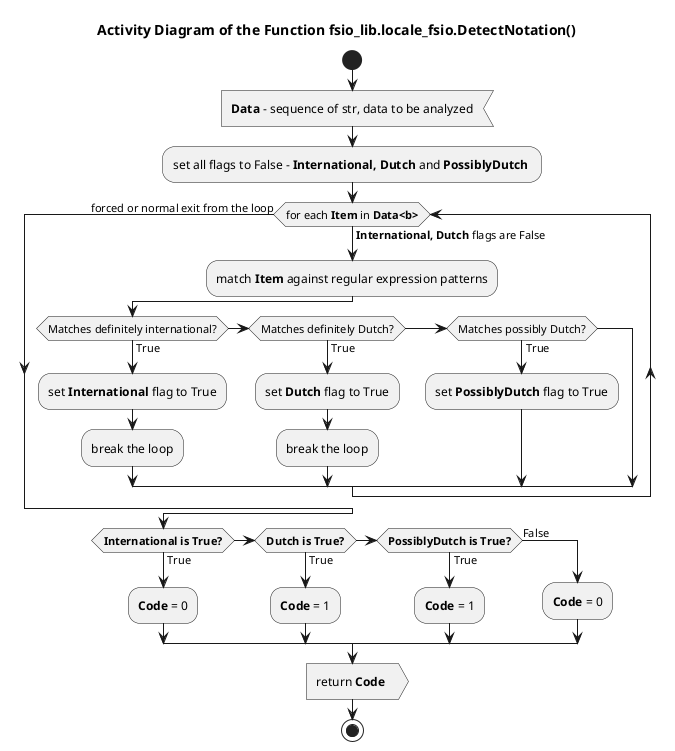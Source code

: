 @startuml locale_fsio_detect_notation

title Activity Diagram of the Function fsio_lib.locale_fsio.DetectNotation()

start

:<b>Data</b> - sequence of str, data to be analyzed<

:set all flags to False - <b>International, Dutch</b> and <b>PossiblyDutch</b> ;

while (for each <b>Item</b> in <b>Data<b>) is (<b>International, Dutch</b> flags are False)
    :match <b>Item</b> against regular expression patterns;
    
    if (Matches definitely international?) then (True)
        :set <b>International</b> flag to True;
        
        :break the loop;
    elseif (Matches definitely Dutch?) then (True)
        :set <b>Dutch</b> flag to True;
        
        :break the loop;
    elseif (Matches possibly Dutch?) then (True)
        :set <b>PossiblyDutch</b> flag to True;
    endif
endwhile (forced or normal exit from the loop) 

if (<b>International<b> is True?) then (True)
    :<b>Code</b> = 0;
elseif (<b>Dutch<b> is True?) then (True)
    :<b>Code</b> = 1;
elseif (<b>PossiblyDutch<b> is True?) then (True)
    :<b>Code</b> = 1;
else (False)
    :<b>Code</b> = 0;
endif

:return <b>Code</b> >

stop

@enduml